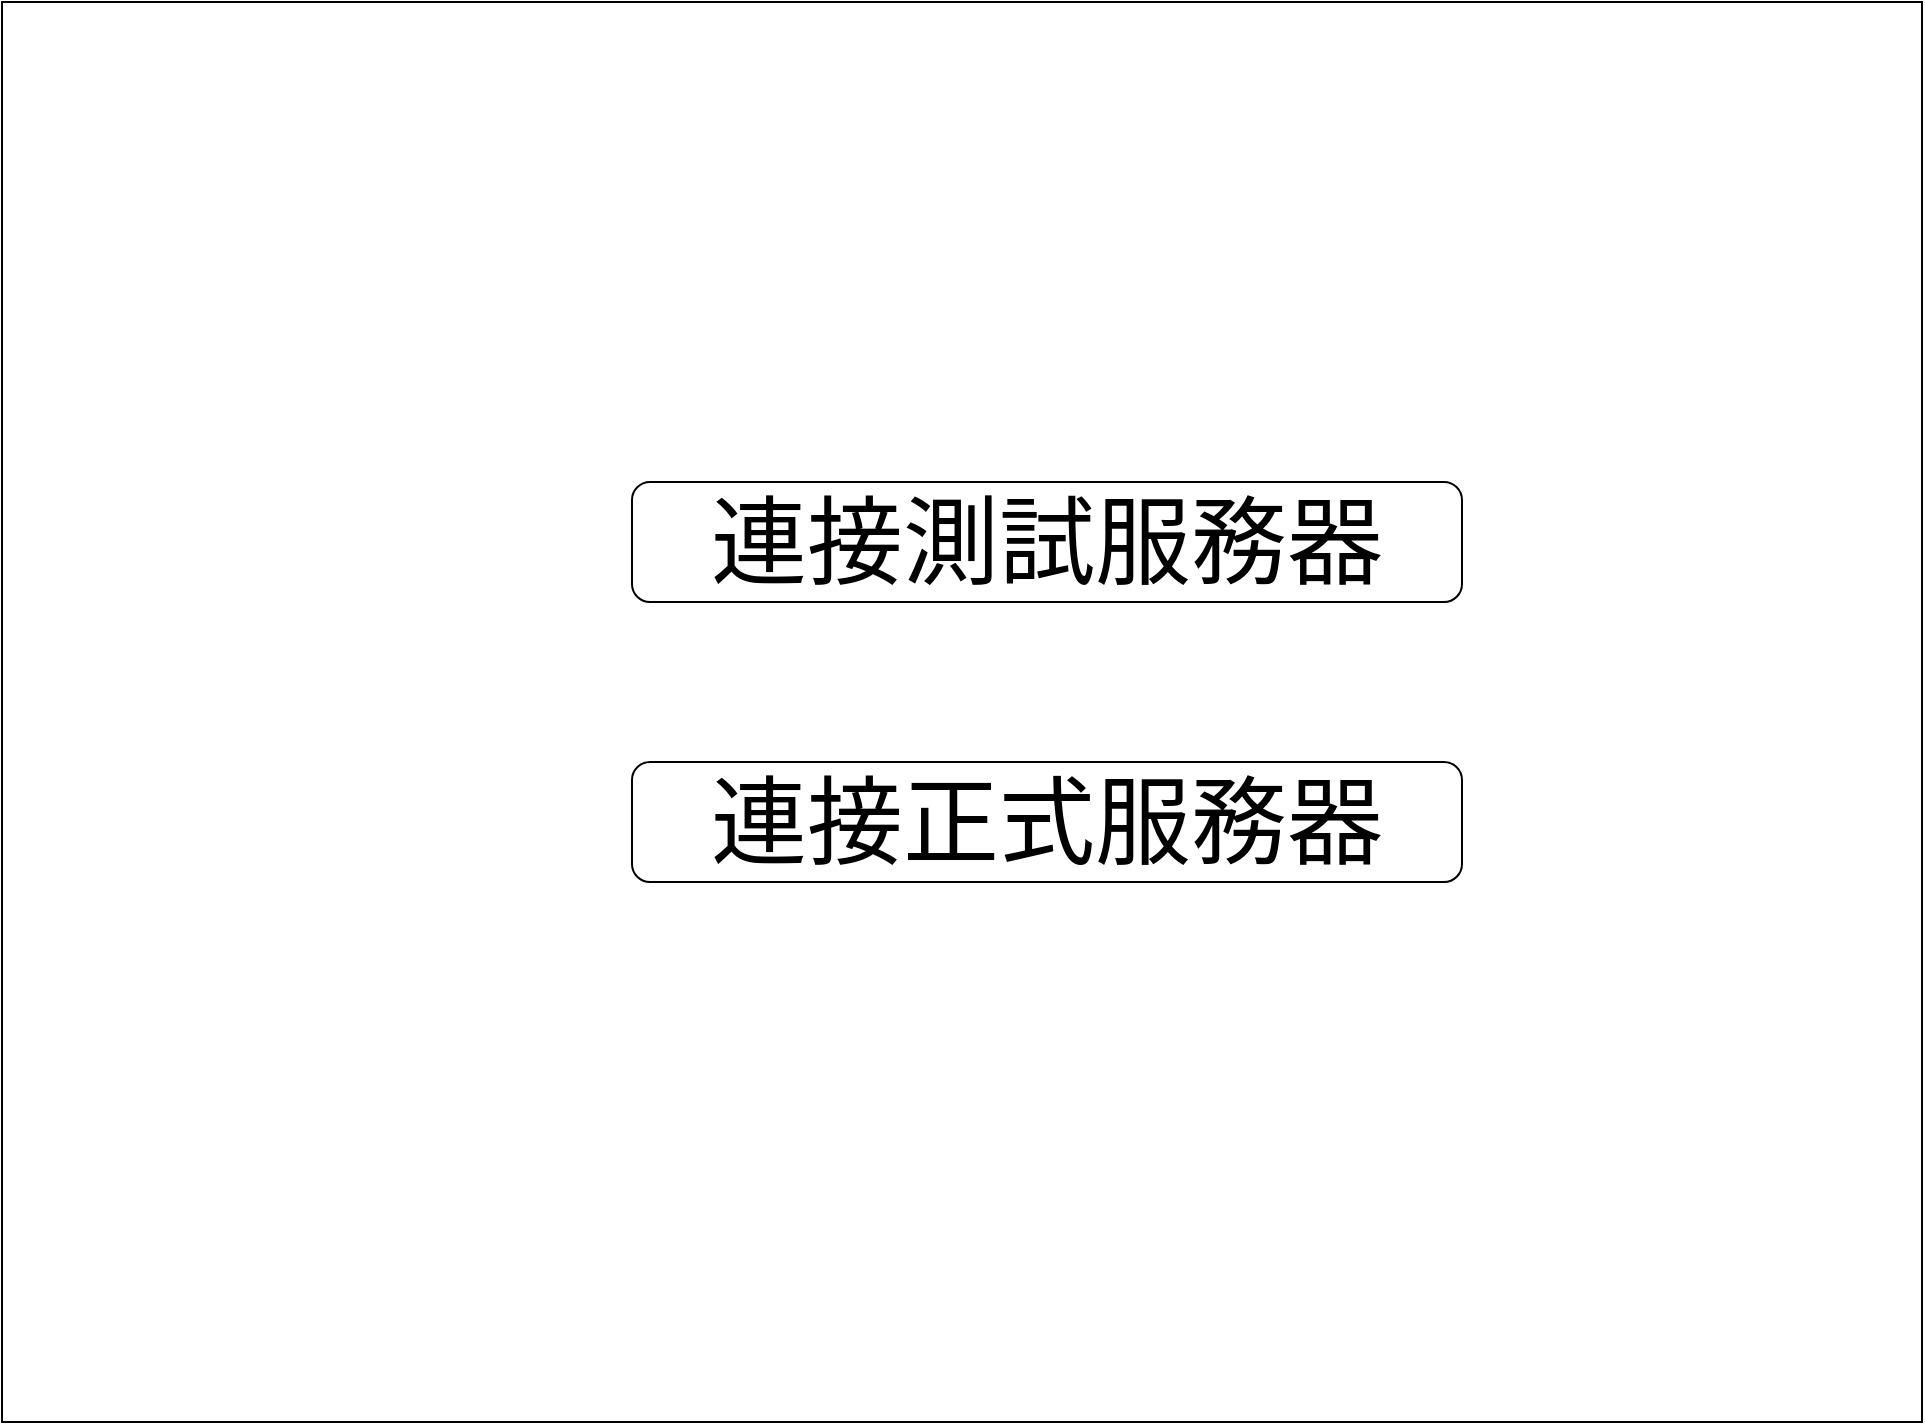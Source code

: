 <mxfile version="20.0.3" type="github" pages="4">
  <diagram id="Bbdv9YeGxL54_T4Fy8lq" name="page_linkdb">
    <mxGraphModel dx="2417" dy="773" grid="1" gridSize="10" guides="1" tooltips="1" connect="1" arrows="1" fold="1" page="1" pageScale="1" pageWidth="827" pageHeight="1169" math="0" shadow="0">
      <root>
        <mxCell id="0" />
        <mxCell id="1" parent="0" />
        <mxCell id="tpYlpwRIXDLrp4thxZ5S-1" value="" style="rounded=0;whiteSpace=wrap;html=1;" parent="1" vertex="1">
          <mxGeometry x="-400" y="10" width="960" height="710" as="geometry" />
        </mxCell>
        <UserObject label="連接測試服務器" id="tpYlpwRIXDLrp4thxZ5S-2">
          <mxCell style="rounded=1;whiteSpace=wrap;html=1;fontSize=48;" parent="1" vertex="1">
            <mxGeometry x="-85" y="250" width="415" height="60" as="geometry" />
          </mxCell>
        </UserObject>
        <UserObject label="連接正式服務器" link="data:page/id,SUjVGLZJdwDgN1-7lfVK" id="tpYlpwRIXDLrp4thxZ5S-3">
          <mxCell style="rounded=1;whiteSpace=wrap;html=1;fontSize=48;" parent="1" vertex="1">
            <mxGeometry x="-85" y="390" width="415" height="60" as="geometry" />
          </mxCell>
        </UserObject>
      </root>
    </mxGraphModel>
  </diagram>
  <diagram id="SUjVGLZJdwDgN1-7lfVK" name="page_dbmanage">
    <mxGraphModel dx="1590" dy="773" grid="1" gridSize="10" guides="1" tooltips="1" connect="1" arrows="1" fold="1" page="1" pageScale="1" pageWidth="827" pageHeight="1169" math="0" shadow="0">
      <root>
        <mxCell id="0" />
        <mxCell id="1" parent="0" />
        <mxCell id="KKFR9cJwRMnsPI8i3_yQ-1" value="" style="rounded=0;whiteSpace=wrap;html=1;" parent="1" vertex="1">
          <mxGeometry x="50" y="40" width="1090" height="950" as="geometry" />
        </mxCell>
        <mxCell id="KKFR9cJwRMnsPI8i3_yQ-2" value="&lt;font style=&quot;font-size: 24px;&quot;&gt;導入文件&lt;/font&gt;" style="rounded=1;whiteSpace=wrap;html=1;" parent="1" vertex="1">
          <mxGeometry x="615" y="110" width="120" height="60" as="geometry" />
        </mxCell>
        <mxCell id="KKFR9cJwRMnsPI8i3_yQ-5" value="" style="shape=table;startSize=0;container=1;collapsible=0;childLayout=tableLayout;fontSize=24;" parent="1" vertex="1">
          <mxGeometry x="615" y="250" width="200" height="370" as="geometry" />
        </mxCell>
        <mxCell id="KKFR9cJwRMnsPI8i3_yQ-6" value="" style="shape=tableRow;horizontal=0;startSize=0;swimlaneHead=0;swimlaneBody=0;top=0;left=0;bottom=0;right=0;collapsible=0;dropTarget=0;fillColor=none;points=[[0,0.5],[1,0.5]];portConstraint=eastwest;fontSize=24;" parent="KKFR9cJwRMnsPI8i3_yQ-5" vertex="1">
          <mxGeometry width="200" height="93" as="geometry" />
        </mxCell>
        <mxCell id="KKFR9cJwRMnsPI8i3_yQ-7" value="path1" style="shape=partialRectangle;html=1;whiteSpace=wrap;connectable=0;overflow=hidden;fillColor=none;top=0;left=0;bottom=0;right=0;pointerEvents=1;fontSize=24;" parent="KKFR9cJwRMnsPI8i3_yQ-6" vertex="1">
          <mxGeometry width="200" height="93" as="geometry">
            <mxRectangle width="200" height="93" as="alternateBounds" />
          </mxGeometry>
        </mxCell>
        <mxCell id="KKFR9cJwRMnsPI8i3_yQ-8" value="" style="shape=tableRow;horizontal=0;startSize=0;swimlaneHead=0;swimlaneBody=0;top=0;left=0;bottom=0;right=0;collapsible=0;dropTarget=0;fillColor=none;points=[[0,0.5],[1,0.5]];portConstraint=eastwest;fontSize=24;" parent="KKFR9cJwRMnsPI8i3_yQ-5" vertex="1">
          <mxGeometry y="93" width="200" height="92" as="geometry" />
        </mxCell>
        <mxCell id="KKFR9cJwRMnsPI8i3_yQ-9" value="&lt;span style=&quot;&quot;&gt;path2&lt;/span&gt;" style="shape=partialRectangle;html=1;whiteSpace=wrap;connectable=0;overflow=hidden;fillColor=none;top=0;left=0;bottom=0;right=0;pointerEvents=1;fontSize=24;" parent="KKFR9cJwRMnsPI8i3_yQ-8" vertex="1">
          <mxGeometry width="200" height="92" as="geometry">
            <mxRectangle width="200" height="92" as="alternateBounds" />
          </mxGeometry>
        </mxCell>
        <mxCell id="KKFR9cJwRMnsPI8i3_yQ-10" value="" style="shape=tableRow;horizontal=0;startSize=0;swimlaneHead=0;swimlaneBody=0;top=0;left=0;bottom=0;right=0;collapsible=0;dropTarget=0;fillColor=none;points=[[0,0.5],[1,0.5]];portConstraint=eastwest;fontSize=24;" parent="KKFR9cJwRMnsPI8i3_yQ-5" vertex="1">
          <mxGeometry y="185" width="200" height="93" as="geometry" />
        </mxCell>
        <mxCell id="KKFR9cJwRMnsPI8i3_yQ-11" value="&lt;span style=&quot;&quot;&gt;path3&lt;br&gt;&lt;/span&gt;" style="shape=partialRectangle;html=1;whiteSpace=wrap;connectable=0;overflow=hidden;fillColor=none;top=0;left=0;bottom=0;right=0;pointerEvents=1;fontSize=24;" parent="KKFR9cJwRMnsPI8i3_yQ-10" vertex="1">
          <mxGeometry width="200" height="93" as="geometry">
            <mxRectangle width="200" height="93" as="alternateBounds" />
          </mxGeometry>
        </mxCell>
        <mxCell id="KKFR9cJwRMnsPI8i3_yQ-12" value="" style="shape=tableRow;horizontal=0;startSize=0;swimlaneHead=0;swimlaneBody=0;top=0;left=0;bottom=0;right=0;collapsible=0;dropTarget=0;fillColor=none;points=[[0,0.5],[1,0.5]];portConstraint=eastwest;fontSize=24;" parent="KKFR9cJwRMnsPI8i3_yQ-5" vertex="1">
          <mxGeometry y="278" width="200" height="92" as="geometry" />
        </mxCell>
        <mxCell id="KKFR9cJwRMnsPI8i3_yQ-13" value="&lt;span style=&quot;&quot;&gt;path4&lt;/span&gt;" style="shape=partialRectangle;html=1;whiteSpace=wrap;connectable=0;overflow=hidden;fillColor=none;top=0;left=0;bottom=0;right=0;pointerEvents=1;fontSize=24;" parent="KKFR9cJwRMnsPI8i3_yQ-12" vertex="1">
          <mxGeometry width="200" height="92" as="geometry">
            <mxRectangle width="200" height="92" as="alternateBounds" />
          </mxGeometry>
        </mxCell>
        <mxCell id="KKFR9cJwRMnsPI8i3_yQ-15" value="公棚" style="rounded=1;whiteSpace=wrap;html=1;fontSize=24;" parent="1" vertex="1">
          <mxGeometry x="80" y="100" width="240" height="60" as="geometry" />
        </mxCell>
        <mxCell id="KKFR9cJwRMnsPI8i3_yQ-16" value="" style="shape=table;startSize=0;container=1;collapsible=0;childLayout=tableLayout;fontSize=24;" parent="1" vertex="1">
          <mxGeometry x="80" y="250" width="240" height="380" as="geometry" />
        </mxCell>
        <mxCell id="KKFR9cJwRMnsPI8i3_yQ-17" value="" style="shape=tableRow;horizontal=0;startSize=0;swimlaneHead=0;swimlaneBody=0;top=0;left=0;bottom=0;right=0;collapsible=0;dropTarget=0;fillColor=none;points=[[0,0.5],[1,0.5]];portConstraint=eastwest;fontSize=24;" parent="KKFR9cJwRMnsPI8i3_yQ-16" vertex="1">
          <mxGeometry width="240" height="95" as="geometry" />
        </mxCell>
        <mxCell id="KKFR9cJwRMnsPI8i3_yQ-18" value="oldpath1" style="shape=partialRectangle;html=1;whiteSpace=wrap;connectable=0;overflow=hidden;fillColor=none;top=0;left=0;bottom=0;right=0;pointerEvents=1;fontSize=24;" parent="KKFR9cJwRMnsPI8i3_yQ-17" vertex="1">
          <mxGeometry width="240" height="95" as="geometry">
            <mxRectangle width="240" height="95" as="alternateBounds" />
          </mxGeometry>
        </mxCell>
        <mxCell id="KKFR9cJwRMnsPI8i3_yQ-19" value="" style="shape=tableRow;horizontal=0;startSize=0;swimlaneHead=0;swimlaneBody=0;top=0;left=0;bottom=0;right=0;collapsible=0;dropTarget=0;fillColor=none;points=[[0,0.5],[1,0.5]];portConstraint=eastwest;fontSize=24;" parent="KKFR9cJwRMnsPI8i3_yQ-16" vertex="1">
          <mxGeometry y="95" width="240" height="95" as="geometry" />
        </mxCell>
        <mxCell id="KKFR9cJwRMnsPI8i3_yQ-20" value="&lt;span style=&quot;&quot;&gt;oldpath2&lt;/span&gt;" style="shape=partialRectangle;html=1;whiteSpace=wrap;connectable=0;overflow=hidden;fillColor=none;top=0;left=0;bottom=0;right=0;pointerEvents=1;fontSize=24;" parent="KKFR9cJwRMnsPI8i3_yQ-19" vertex="1">
          <mxGeometry width="240" height="95" as="geometry">
            <mxRectangle width="240" height="95" as="alternateBounds" />
          </mxGeometry>
        </mxCell>
        <mxCell id="KKFR9cJwRMnsPI8i3_yQ-21" value="" style="shape=tableRow;horizontal=0;startSize=0;swimlaneHead=0;swimlaneBody=0;top=0;left=0;bottom=0;right=0;collapsible=0;dropTarget=0;fillColor=none;points=[[0,0.5],[1,0.5]];portConstraint=eastwest;fontSize=24;" parent="KKFR9cJwRMnsPI8i3_yQ-16" vertex="1">
          <mxGeometry y="190" width="240" height="95" as="geometry" />
        </mxCell>
        <mxCell id="KKFR9cJwRMnsPI8i3_yQ-22" value="&lt;span style=&quot;&quot;&gt;oldpath3&lt;/span&gt;" style="shape=partialRectangle;html=1;whiteSpace=wrap;connectable=0;overflow=hidden;fillColor=none;top=0;left=0;bottom=0;right=0;pointerEvents=1;fontSize=24;" parent="KKFR9cJwRMnsPI8i3_yQ-21" vertex="1">
          <mxGeometry width="240" height="95" as="geometry">
            <mxRectangle width="240" height="95" as="alternateBounds" />
          </mxGeometry>
        </mxCell>
        <mxCell id="KKFR9cJwRMnsPI8i3_yQ-23" value="" style="shape=tableRow;horizontal=0;startSize=0;swimlaneHead=0;swimlaneBody=0;top=0;left=0;bottom=0;right=0;collapsible=0;dropTarget=0;fillColor=none;points=[[0,0.5],[1,0.5]];portConstraint=eastwest;fontSize=24;" parent="KKFR9cJwRMnsPI8i3_yQ-16" vertex="1">
          <mxGeometry y="285" width="240" height="95" as="geometry" />
        </mxCell>
        <mxCell id="KKFR9cJwRMnsPI8i3_yQ-24" value="&lt;span style=&quot;&quot;&gt;oldpath4&lt;/span&gt;" style="shape=partialRectangle;html=1;whiteSpace=wrap;connectable=0;overflow=hidden;fillColor=none;top=0;left=0;bottom=0;right=0;pointerEvents=1;fontSize=24;" parent="KKFR9cJwRMnsPI8i3_yQ-23" vertex="1">
          <mxGeometry width="240" height="95" as="geometry">
            <mxRectangle width="240" height="95" as="alternateBounds" />
          </mxGeometry>
        </mxCell>
        <mxCell id="KKFR9cJwRMnsPI8i3_yQ-25" value="插入" style="rounded=1;whiteSpace=wrap;html=1;fontSize=24;" parent="1" vertex="1">
          <mxGeometry x="390" y="555" width="120" height="60" as="geometry" />
        </mxCell>
        <mxCell id="KKFR9cJwRMnsPI8i3_yQ-26" value="刪除" style="rounded=1;whiteSpace=wrap;html=1;fontSize=24;" parent="1" vertex="1">
          <mxGeometry x="390" y="460" width="120" height="60" as="geometry" />
        </mxCell>
        <mxCell id="KKFR9cJwRMnsPI8i3_yQ-27" value="刪除公棚" style="rounded=1;whiteSpace=wrap;html=1;fontSize=24;" parent="1" vertex="1">
          <mxGeometry x="80" y="170" width="120" height="60" as="geometry" />
        </mxCell>
        <mxCell id="KKFR9cJwRMnsPI8i3_yQ-29" value="修改人" style="rounded=0;whiteSpace=wrap;html=1;fontSize=24;" parent="1" vertex="1">
          <mxGeometry x="80" y="650" width="190" height="60" as="geometry" />
        </mxCell>
        <mxCell id="OaRFJk9fQ_TJpICYiU1D-1" value="&lt;font style=&quot;font-size: 24px;&quot;&gt;修改名字&lt;/font&gt;" style="rounded=0;whiteSpace=wrap;html=1;" parent="1" vertex="1">
          <mxGeometry x="840" y="250" width="220" height="60" as="geometry" />
        </mxCell>
        <mxCell id="OaRFJk9fQ_TJpICYiU1D-2" value="新增前綴" style="rounded=1;whiteSpace=wrap;html=1;fontSize=24;" parent="1" vertex="1">
          <mxGeometry x="840" y="330" width="100" height="60" as="geometry" />
        </mxCell>
        <mxCell id="OaRFJk9fQ_TJpICYiU1D-3" value="新增後綴" style="rounded=1;whiteSpace=wrap;html=1;fontSize=24;" parent="1" vertex="1">
          <mxGeometry x="950" y="330" width="120" height="60" as="geometry" />
        </mxCell>
        <mxCell id="O1aJg7r4H6-Ohlm1rsXm-1" value="&lt;font style=&quot;font-size: 24px;&quot;&gt;搜索路徑&lt;/font&gt;" style="rounded=0;whiteSpace=wrap;html=1;" parent="1" vertex="1">
          <mxGeometry x="840" y="450" width="245" height="60" as="geometry" />
        </mxCell>
        <mxCell id="O1aJg7r4H6-Ohlm1rsXm-2" value="&lt;font style=&quot;font-size: 24px;&quot;&gt;間隔符&lt;/font&gt;" style="rounded=0;whiteSpace=wrap;html=1;" parent="1" vertex="1">
          <mxGeometry x="840" y="520" width="85" height="60" as="geometry" />
        </mxCell>
        <mxCell id="O1aJg7r4H6-Ohlm1rsXm-3" value="搜索" style="rounded=1;whiteSpace=wrap;html=1;fontSize=24;" parent="1" vertex="1">
          <mxGeometry x="950" y="520" width="120" height="60" as="geometry" />
        </mxCell>
        <mxCell id="O1aJg7r4H6-Ohlm1rsXm-4" value="&lt;font style=&quot;font-size: 24px;&quot;&gt;搜索路徑&lt;/font&gt;" style="rounded=0;whiteSpace=wrap;html=1;" parent="1" vertex="1">
          <mxGeometry x="330" y="250" width="245" height="60" as="geometry" />
        </mxCell>
        <mxCell id="O1aJg7r4H6-Ohlm1rsXm-5" value="&lt;font style=&quot;font-size: 24px;&quot;&gt;間隔符&lt;/font&gt;" style="rounded=0;whiteSpace=wrap;html=1;" parent="1" vertex="1">
          <mxGeometry x="330" y="320" width="85" height="60" as="geometry" />
        </mxCell>
        <mxCell id="O1aJg7r4H6-Ohlm1rsXm-6" value="搜索" style="rounded=1;whiteSpace=wrap;html=1;fontSize=24;" parent="1" vertex="1">
          <mxGeometry x="440" y="320" width="120" height="60" as="geometry" />
        </mxCell>
        <mxCell id="2X-hTSzbvfUWBE6KHMRb-1" value="&lt;font style=&quot;font-size: 24px;&quot;&gt;展示路徑&lt;/font&gt;" style="rounded=1;whiteSpace=wrap;html=1;fontSize=36;" parent="1" vertex="1">
          <mxGeometry x="840" y="650" width="120" height="60" as="geometry" />
        </mxCell>
        <mxCell id="ZVfqMEbXEOwHbfPLu8ht-1" value="輸入公棚名字" style="rounded=1;whiteSpace=wrap;html=1;fontSize=24;" parent="1" vertex="1">
          <mxGeometry x="354" y="100" width="176" height="60" as="geometry" />
        </mxCell>
        <mxCell id="ZVfqMEbXEOwHbfPLu8ht-2" value="新增公棚" style="rounded=1;whiteSpace=wrap;html=1;fontSize=24;" parent="1" vertex="1">
          <mxGeometry x="354" y="170" width="176" height="60" as="geometry" />
        </mxCell>
        <mxCell id="XBpHeMVNSCGgUOwYpmTw-1" value="&lt;font style=&quot;font-size: 24px;&quot;&gt;刪除路徑&lt;/font&gt;" style="rounded=1;whiteSpace=wrap;html=1;" vertex="1" parent="1">
          <mxGeometry x="840" y="110" width="120" height="60" as="geometry" />
        </mxCell>
        <mxCell id="XBpHeMVNSCGgUOwYpmTw-2" value="重置名字" style="rounded=1;whiteSpace=wrap;html=1;fontSize=24;" vertex="1" parent="1">
          <mxGeometry x="980" y="110" width="120" height="60" as="geometry" />
        </mxCell>
      </root>
    </mxGraphModel>
  </diagram>
  <diagram id="eeXQAmZnPRksA3tLIh5N" name="gpx數據拆分功能設計">
    <mxGraphModel dx="2417" dy="773" grid="1" gridSize="10" guides="1" tooltips="1" connect="1" arrows="1" fold="1" page="1" pageScale="1" pageWidth="827" pageHeight="1169" math="0" shadow="0">
      <root>
        <mxCell id="0" />
        <mxCell id="1" parent="0" />
        <mxCell id="P1gXJV4da1r9x8YJj-Z2-2" value="" style="rounded=0;whiteSpace=wrap;html=1;" parent="1" vertex="1">
          <mxGeometry x="-90" y="80" width="570" height="260" as="geometry" />
        </mxCell>
        <mxCell id="P1gXJV4da1r9x8YJj-Z2-4" value="link_db.html" style="text;html=1;strokeColor=none;fillColor=none;align=center;verticalAlign=middle;whiteSpace=wrap;rounded=0;fontSize=36;" parent="1" vertex="1">
          <mxGeometry x="79" y="80" width="210" height="30" as="geometry" />
        </mxCell>
        <mxCell id="P1gXJV4da1r9x8YJj-Z2-5" value="" style="rounded=0;whiteSpace=wrap;html=1;fontSize=36;" parent="1" vertex="1">
          <mxGeometry x="-100" y="490" width="720" height="190" as="geometry" />
        </mxCell>
        <mxCell id="P1gXJV4da1r9x8YJj-Z2-6" value="views.py" style="text;html=1;strokeColor=none;fillColor=none;align=center;verticalAlign=middle;whiteSpace=wrap;rounded=0;fontSize=36;" parent="1" vertex="1">
          <mxGeometry x="155" y="490" width="210" height="30" as="geometry" />
        </mxCell>
        <mxCell id="P1gXJV4da1r9x8YJj-Z2-7" value="&lt;span style=&quot;&quot;&gt;pathName：path_originLine&amp;nbsp;&lt;/span&gt;" style="rounded=0;whiteSpace=wrap;html=1;fontSize=36;" parent="1" vertex="1">
          <mxGeometry x="-65" y="150" width="520" height="60" as="geometry" />
        </mxCell>
        <mxCell id="P1gXJV4da1r9x8YJj-Z2-9" value="decodePathOriginLine_toPathPolygon" style="rounded=1;whiteSpace=wrap;html=1;fontSize=36;" parent="1" vertex="1">
          <mxGeometry x="-50" y="560" width="650" height="60" as="geometry" />
        </mxCell>
        <mxCell id="P1gXJV4da1r9x8YJj-Z2-12" value="" style="endArrow=classic;html=1;rounded=0;fontSize=36;exitX=0;exitY=0.5;exitDx=0;exitDy=0;entryX=0;entryY=0.5;entryDx=0;entryDy=0;" parent="1" source="P1gXJV4da1r9x8YJj-Z2-2" target="P1gXJV4da1r9x8YJj-Z2-5" edge="1">
          <mxGeometry width="50" height="50" relative="1" as="geometry">
            <mxPoint x="390" y="470" as="sourcePoint" />
            <mxPoint x="440" y="420" as="targetPoint" />
            <Array as="points">
              <mxPoint x="-340" y="290" />
              <mxPoint x="-340" y="580" />
            </Array>
          </mxGeometry>
        </mxCell>
        <mxCell id="P1gXJV4da1r9x8YJj-Z2-13" value="pathLine" style="rounded=1;whiteSpace=wrap;html=1;fontSize=36;" parent="1" vertex="1">
          <mxGeometry x="-420" y="380" width="140" height="60" as="geometry" />
        </mxCell>
        <mxCell id="P1gXJV4da1r9x8YJj-Z2-14" value="" style="endArrow=classic;html=1;rounded=0;fontSize=36;exitX=0;exitY=0.25;exitDx=0;exitDy=0;entryX=0;entryY=0.75;entryDx=0;entryDy=0;" parent="1" source="P1gXJV4da1r9x8YJj-Z2-5" target="P1gXJV4da1r9x8YJj-Z2-2" edge="1">
          <mxGeometry width="50" height="50" relative="1" as="geometry">
            <mxPoint y="470" as="sourcePoint" />
            <mxPoint x="-130" y="380" as="targetPoint" />
            <Array as="points">
              <mxPoint x="-180" y="530" />
              <mxPoint x="-180" y="340" />
            </Array>
          </mxGeometry>
        </mxCell>
        <mxCell id="P1gXJV4da1r9x8YJj-Z2-15" value="polyGon" style="rounded=1;whiteSpace=wrap;html=1;fontSize=36;" parent="1" vertex="1">
          <mxGeometry x="-240" y="380" width="150" height="60" as="geometry" />
        </mxCell>
        <mxCell id="P1gXJV4da1r9x8YJj-Z2-17" value="pathManager" style="rounded=1;whiteSpace=wrap;html=1;fontSize=36;" parent="1" vertex="1">
          <mxGeometry x="47.5" y="250" width="295" height="60" as="geometry" />
        </mxCell>
        <mxCell id="P1gXJV4da1r9x8YJj-Z2-18" value="" style="endArrow=none;dashed=1;html=1;dashPattern=1 3;strokeWidth=2;rounded=0;fontSize=36;exitX=0;exitY=0.75;exitDx=0;exitDy=0;entryX=0;entryY=0.5;entryDx=0;entryDy=0;" parent="1" source="P1gXJV4da1r9x8YJj-Z2-2" target="P1gXJV4da1r9x8YJj-Z2-17" edge="1">
          <mxGeometry width="50" height="50" relative="1" as="geometry">
            <mxPoint y="420" as="sourcePoint" />
            <mxPoint x="50" y="370" as="targetPoint" />
          </mxGeometry>
        </mxCell>
        <mxCell id="P1gXJV4da1r9x8YJj-Z2-19" value="" style="rounded=0;whiteSpace=wrap;html=1;fontSize=36;" parent="1" vertex="1">
          <mxGeometry x="-100" y="760" width="720" height="200" as="geometry" />
        </mxCell>
        <mxCell id="P1gXJV4da1r9x8YJj-Z2-20" value="gpxManagement.py" style="text;html=1;strokeColor=none;fillColor=none;align=center;verticalAlign=middle;whiteSpace=wrap;rounded=0;fontSize=36;" parent="1" vertex="1">
          <mxGeometry x="170" y="760" width="210" height="30" as="geometry" />
        </mxCell>
        <mxCell id="P1gXJV4da1r9x8YJj-Z2-21" value="decodePathOriginLine_toPathPolygon" style="rounded=1;whiteSpace=wrap;html=1;fontSize=36;" parent="1" vertex="1">
          <mxGeometry x="-50" y="820" width="650" height="60" as="geometry" />
        </mxCell>
        <mxCell id="P1gXJV4da1r9x8YJj-Z2-26" value="" style="endArrow=none;dashed=1;html=1;dashPattern=1 3;strokeWidth=2;rounded=0;fontSize=36;exitX=0.5;exitY=0;exitDx=0;exitDy=0;entryX=0.521;entryY=0.995;entryDx=0;entryDy=0;entryPerimeter=0;" parent="1" source="P1gXJV4da1r9x8YJj-Z2-20" target="P1gXJV4da1r9x8YJj-Z2-5" edge="1">
          <mxGeometry width="50" height="50" relative="1" as="geometry">
            <mxPoint y="840" as="sourcePoint" />
            <mxPoint x="50" y="790" as="targetPoint" />
          </mxGeometry>
        </mxCell>
      </root>
    </mxGraphModel>
  </diagram>
  <diagram id="DIyxJ5LuHT3VWaVP-xe5" name="彈窗地圖">
    <mxGraphModel dx="1590" dy="773" grid="1" gridSize="10" guides="1" tooltips="1" connect="1" arrows="1" fold="1" page="1" pageScale="1" pageWidth="827" pageHeight="1169" math="0" shadow="0">
      <root>
        <mxCell id="0" />
        <mxCell id="1" parent="0" />
        <mxCell id="YljkwmdpbvnUHI3N9CCL-1" value="" style="rounded=0;whiteSpace=wrap;html=1;fontSize=36;" parent="1" vertex="1">
          <mxGeometry x="90" y="60" width="280" height="310" as="geometry" />
        </mxCell>
        <mxCell id="YljkwmdpbvnUHI3N9CCL-2" value="link_db.html" style="text;html=1;strokeColor=none;fillColor=none;align=center;verticalAlign=middle;whiteSpace=wrap;rounded=0;fontSize=36;" parent="1" vertex="1">
          <mxGeometry x="205" y="70" width="60" height="30" as="geometry" />
        </mxCell>
        <mxCell id="YljkwmdpbvnUHI3N9CCL-3" value="btn_map" style="rounded=1;whiteSpace=wrap;html=1;fontSize=36;" parent="1" vertex="1">
          <mxGeometry x="150" y="140" width="160" height="60" as="geometry" />
        </mxCell>
        <mxCell id="YljkwmdpbvnUHI3N9CCL-4" value="pathName" style="rounded=0;whiteSpace=wrap;html=1;fontSize=36;" parent="1" vertex="1">
          <mxGeometry x="130" y="240" width="210" height="80" as="geometry" />
        </mxCell>
        <mxCell id="YljkwmdpbvnUHI3N9CCL-5" value="" style="rounded=0;whiteSpace=wrap;html=1;fontSize=36;" parent="1" vertex="1">
          <mxGeometry x="390" y="480" width="300" height="240" as="geometry" />
        </mxCell>
        <mxCell id="YljkwmdpbvnUHI3N9CCL-6" value="" style="endArrow=classic;html=1;rounded=0;fontSize=36;exitX=0.5;exitY=1;exitDx=0;exitDy=0;entryX=0.5;entryY=0;entryDx=0;entryDy=0;" parent="1" source="YljkwmdpbvnUHI3N9CCL-1" target="YljkwmdpbvnUHI3N9CCL-5" edge="1">
          <mxGeometry width="50" height="50" relative="1" as="geometry">
            <mxPoint x="390" y="530" as="sourcePoint" />
            <mxPoint x="440" y="480" as="targetPoint" />
          </mxGeometry>
        </mxCell>
        <mxCell id="YljkwmdpbvnUHI3N9CCL-7" value="views.py" style="text;html=1;strokeColor=none;fillColor=none;align=center;verticalAlign=middle;whiteSpace=wrap;rounded=0;fontSize=36;" parent="1" vertex="1">
          <mxGeometry x="480" y="480" width="100" height="30" as="geometry" />
        </mxCell>
        <mxCell id="YljkwmdpbvnUHI3N9CCL-8" value="make html" style="rounded=1;whiteSpace=wrap;html=1;fontSize=36;" parent="1" vertex="1">
          <mxGeometry x="414" y="570" width="246" height="80" as="geometry" />
        </mxCell>
        <mxCell id="YljkwmdpbvnUHI3N9CCL-9" value="" style="rounded=0;whiteSpace=wrap;html=1;fontSize=36;" parent="1" vertex="1">
          <mxGeometry x="620" y="70" width="360" height="300" as="geometry" />
        </mxCell>
        <mxCell id="YljkwmdpbvnUHI3N9CCL-10" value="show_map.html" style="text;html=1;strokeColor=none;fillColor=none;align=center;verticalAlign=middle;whiteSpace=wrap;rounded=0;fontSize=36;" parent="1" vertex="1">
          <mxGeometry x="770" y="70" width="60" height="30" as="geometry" />
        </mxCell>
        <mxCell id="YljkwmdpbvnUHI3N9CCL-13" value="draw path&lt;br&gt;draw polygon" style="rounded=1;whiteSpace=wrap;html=1;fontSize=36;" parent="1" vertex="1">
          <mxGeometry x="660" y="150" width="270" height="140" as="geometry" />
        </mxCell>
        <mxCell id="NNzwSX7GerOu0XMwl62n-1" value="" style="endArrow=classic;html=1;rounded=0;exitX=0.575;exitY=-0.1;exitDx=0;exitDy=0;exitPerimeter=0;" edge="1" parent="1" source="YljkwmdpbvnUHI3N9CCL-7">
          <mxGeometry width="50" height="50" relative="1" as="geometry">
            <mxPoint x="780" y="420" as="sourcePoint" />
            <mxPoint x="830" y="370" as="targetPoint" />
          </mxGeometry>
        </mxCell>
      </root>
    </mxGraphModel>
  </diagram>
</mxfile>
